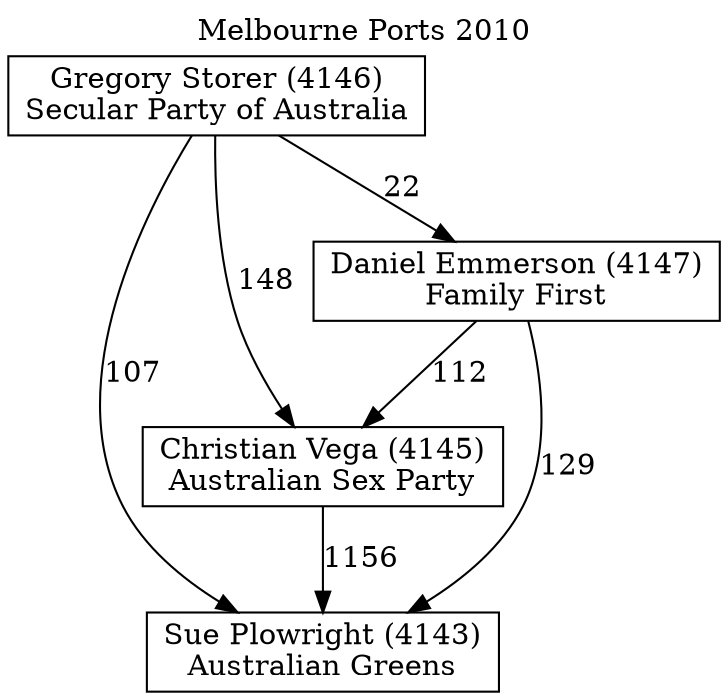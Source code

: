 // House preference flow
digraph "Sue Plowright (4143)_Melbourne Ports_2010" {
	graph [label="Melbourne Ports 2010" labelloc=t mclimit=10]
	node [shape=box]
	"Sue Plowright (4143)" [label="Sue Plowright (4143)
Australian Greens"]
	"Christian Vega (4145)" [label="Christian Vega (4145)
Australian Sex Party"]
	"Daniel Emmerson (4147)" [label="Daniel Emmerson (4147)
Family First"]
	"Gregory Storer (4146)" [label="Gregory Storer (4146)
Secular Party of Australia"]
	"Sue Plowright (4143)" [label="Sue Plowright (4143)
Australian Greens"]
	"Daniel Emmerson (4147)" [label="Daniel Emmerson (4147)
Family First"]
	"Gregory Storer (4146)" [label="Gregory Storer (4146)
Secular Party of Australia"]
	"Sue Plowright (4143)" [label="Sue Plowright (4143)
Australian Greens"]
	"Gregory Storer (4146)" [label="Gregory Storer (4146)
Secular Party of Australia"]
	"Gregory Storer (4146)" [label="Gregory Storer (4146)
Secular Party of Australia"]
	"Daniel Emmerson (4147)" [label="Daniel Emmerson (4147)
Family First"]
	"Gregory Storer (4146)" [label="Gregory Storer (4146)
Secular Party of Australia"]
	"Gregory Storer (4146)" [label="Gregory Storer (4146)
Secular Party of Australia"]
	"Christian Vega (4145)" [label="Christian Vega (4145)
Australian Sex Party"]
	"Daniel Emmerson (4147)" [label="Daniel Emmerson (4147)
Family First"]
	"Gregory Storer (4146)" [label="Gregory Storer (4146)
Secular Party of Australia"]
	"Christian Vega (4145)" [label="Christian Vega (4145)
Australian Sex Party"]
	"Gregory Storer (4146)" [label="Gregory Storer (4146)
Secular Party of Australia"]
	"Gregory Storer (4146)" [label="Gregory Storer (4146)
Secular Party of Australia"]
	"Daniel Emmerson (4147)" [label="Daniel Emmerson (4147)
Family First"]
	"Gregory Storer (4146)" [label="Gregory Storer (4146)
Secular Party of Australia"]
	"Gregory Storer (4146)" [label="Gregory Storer (4146)
Secular Party of Australia"]
	"Christian Vega (4145)" -> "Sue Plowright (4143)" [label=1156]
	"Daniel Emmerson (4147)" -> "Christian Vega (4145)" [label=112]
	"Gregory Storer (4146)" -> "Daniel Emmerson (4147)" [label=22]
	"Daniel Emmerson (4147)" -> "Sue Plowright (4143)" [label=129]
	"Gregory Storer (4146)" -> "Sue Plowright (4143)" [label=107]
	"Gregory Storer (4146)" -> "Christian Vega (4145)" [label=148]
}
